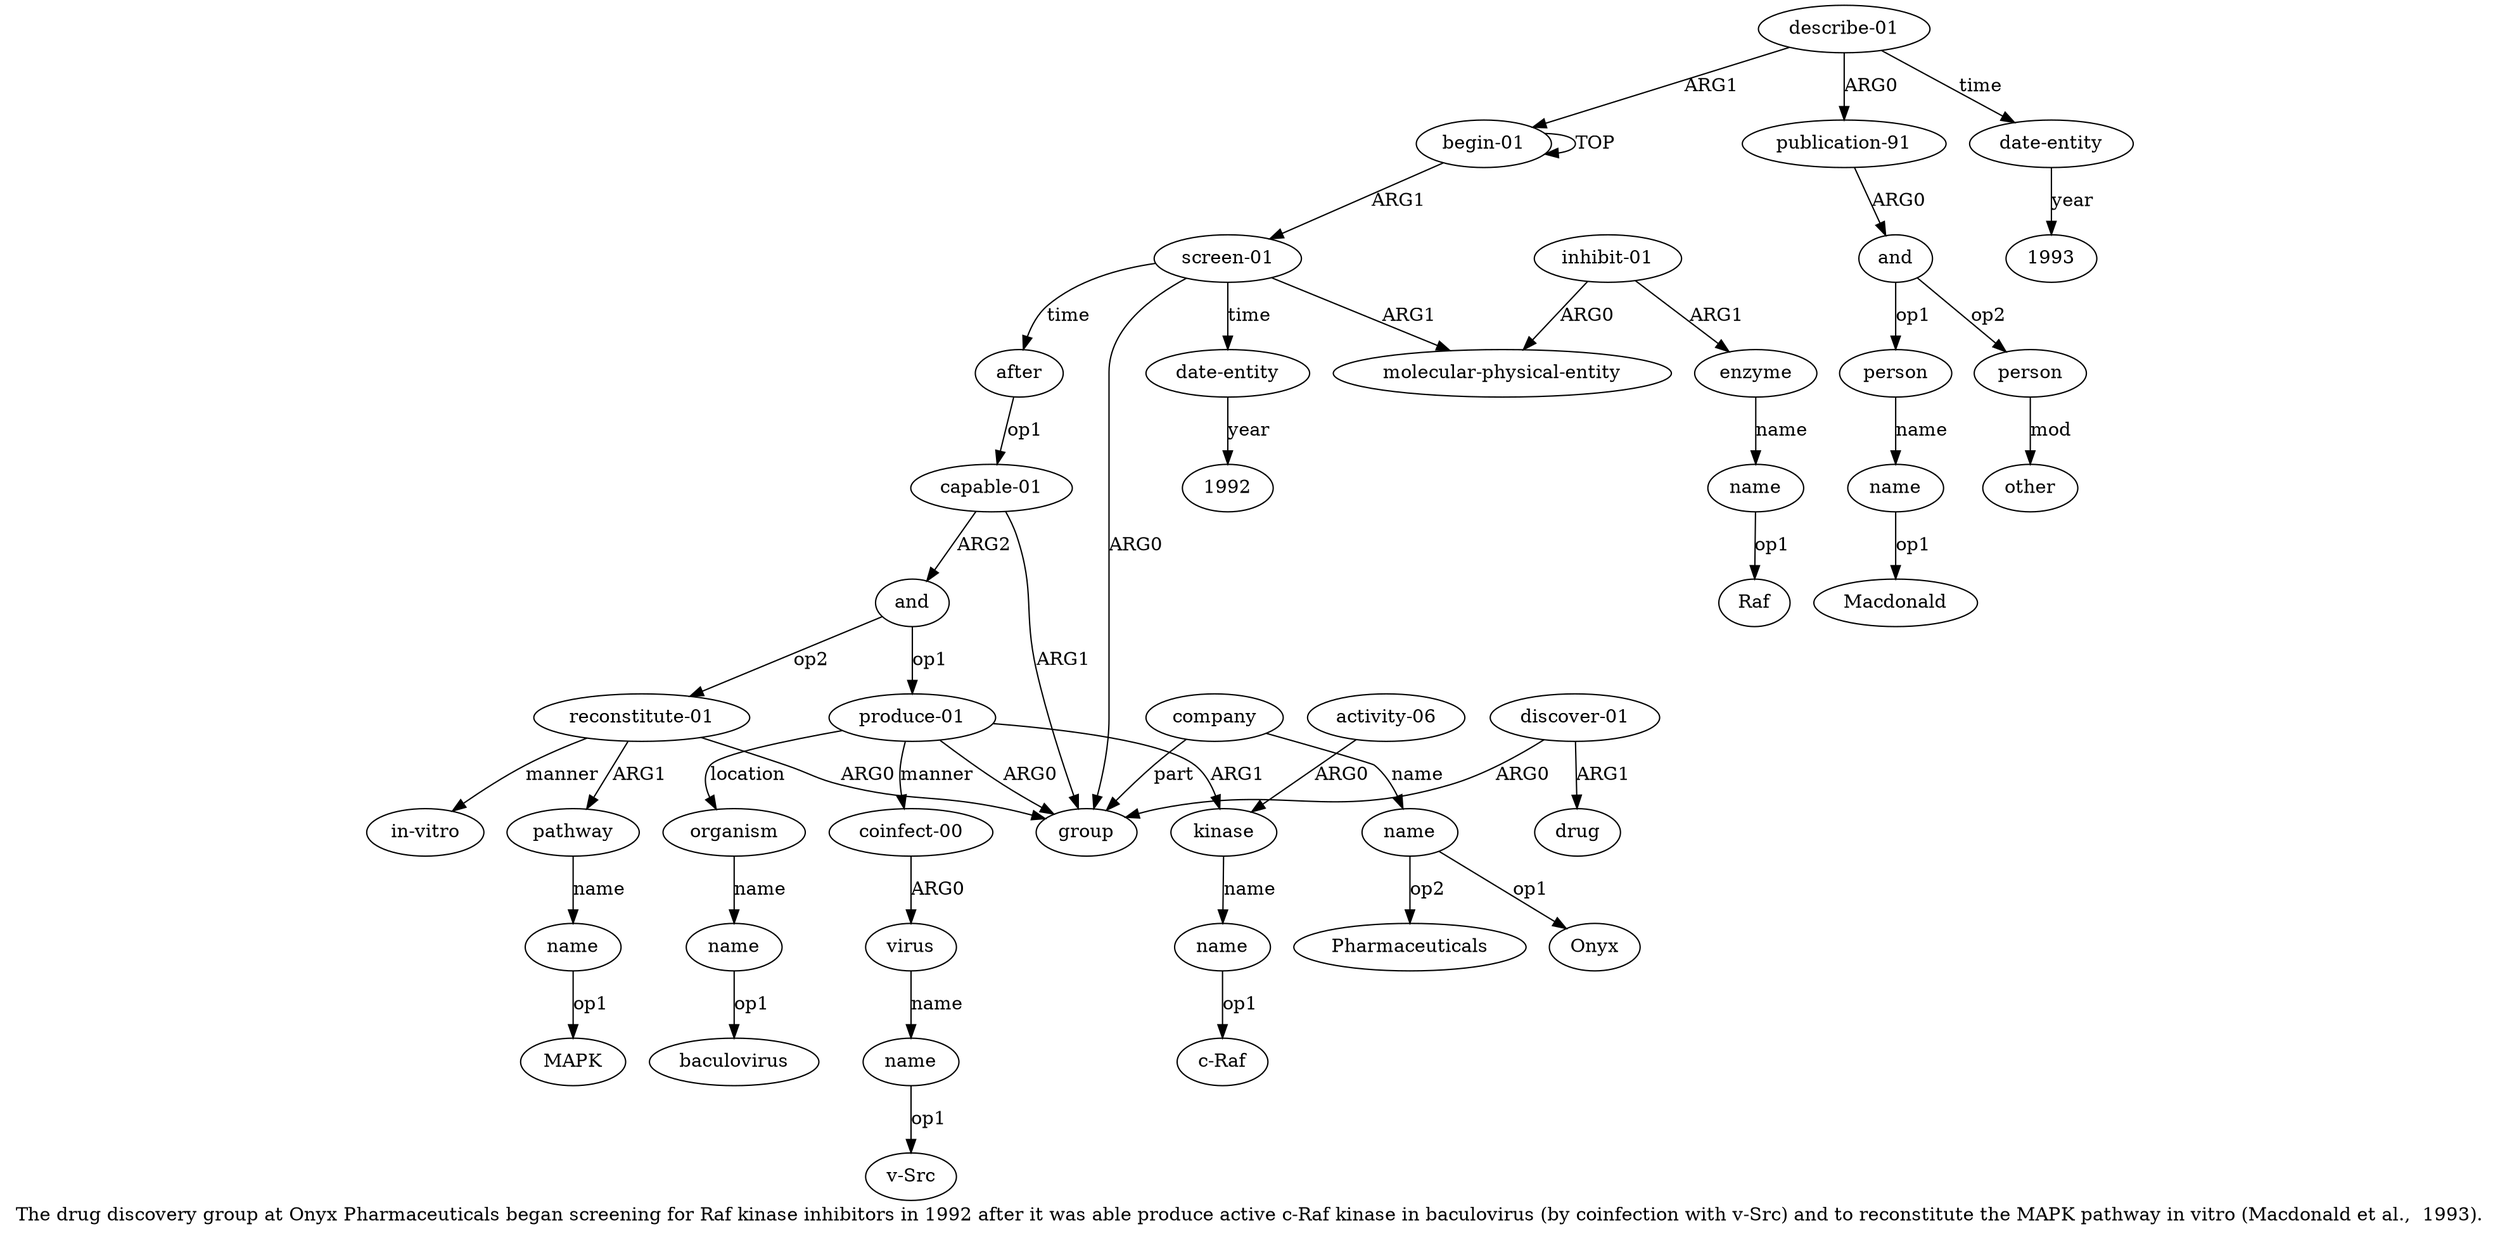 digraph  {
	graph [label="The drug discovery group at Onyx Pharmaceuticals began screening for Raf kinase inhibitors in 1992 after it was able produce active \
c-Raf kinase in baculovirus (by coinfection with v-Src) and to reconstitute the MAPK pathway in vitro (Macdonald et al.,  1993)."];
	node [label="\N"];
	a20	 [color=black,
		gold_ind=20,
		gold_label=virus,
		label=virus,
		test_ind=20,
		test_label=virus];
	a21	 [color=black,
		gold_ind=21,
		gold_label=name,
		label=name,
		test_ind=21,
		test_label=name];
	a20 -> a21 [key=0,
	color=black,
	gold_label=name,
	label=name,
	test_label=name];
"a21 v-Src" [color=black,
	gold_ind=-1,
	gold_label="v-Src",
	label="v-Src",
	test_ind=-1,
	test_label="v-Src"];
a21 -> "a21 v-Src" [key=0,
color=black,
gold_label=op1,
label=op1,
test_label=op1];
a22 [color=black,
gold_ind=22,
gold_label=organism,
label=organism,
test_ind=22,
test_label=organism];
a23 [color=black,
gold_ind=23,
gold_label=name,
label=name,
test_ind=23,
test_label=name];
a22 -> a23 [key=0,
color=black,
gold_label=name,
label=name,
test_label=name];
"a23 baculovirus" [color=black,
gold_ind=-1,
gold_label=baculovirus,
label=baculovirus,
test_ind=-1,
test_label=baculovirus];
a23 -> "a23 baculovirus" [key=0,
color=black,
gold_label=op1,
label=op1,
test_label=op1];
a24 [color=black,
gold_ind=24,
gold_label="reconstitute-01",
label="reconstitute-01",
test_ind=24,
test_label="reconstitute-01"];
a25 [color=black,
gold_ind=25,
gold_label=pathway,
label=pathway,
test_ind=25,
test_label=pathway];
a24 -> a25 [key=0,
color=black,
gold_label=ARG1,
label=ARG1,
test_label=ARG1];
a27 [color=black,
gold_ind=27,
gold_label="in-vitro",
label="in-vitro",
test_ind=27,
test_label="in-vitro"];
a24 -> a27 [key=0,
color=black,
gold_label=manner,
label=manner,
test_label=manner];
a2 [color=black,
gold_ind=2,
gold_label=group,
label=group,
test_ind=2,
test_label=group];
a24 -> a2 [key=0,
color=black,
gold_label=ARG0,
label=ARG0,
test_label=ARG0];
a26 [color=black,
gold_ind=26,
gold_label=name,
label=name,
test_ind=26,
test_label=name];
a25 -> a26 [key=0,
color=black,
gold_label=name,
label=name,
test_label=name];
"a26 MAPK" [color=black,
gold_ind=-1,
gold_label=MAPK,
label=MAPK,
test_ind=-1,
test_label=MAPK];
a26 -> "a26 MAPK" [key=0,
color=black,
gold_label=op1,
label=op1,
test_label=op1];
a28 [color=black,
gold_ind=28,
gold_label="describe-01",
label="describe-01",
test_ind=28,
test_label="describe-01"];
a29 [color=black,
gold_ind=29,
gold_label="publication-91",
label="publication-91",
test_ind=29,
test_label="publication-91"];
a28 -> a29 [key=0,
color=black,
gold_label=ARG0,
label=ARG0,
test_label=ARG0];
a35 [color=black,
gold_ind=35,
gold_label="date-entity",
label="date-entity",
test_ind=35,
test_label="date-entity"];
a28 -> a35 [key=0,
color=black,
gold_label=time,
label=time,
test_label=time];
a0 [color=black,
gold_ind=0,
gold_label="begin-01",
label="begin-01",
test_ind=0,
test_label="begin-01"];
a28 -> a0 [key=0,
color=black,
gold_label=ARG1,
label=ARG1,
test_label=ARG1];
a30 [color=black,
gold_ind=30,
gold_label=and,
label=and,
test_ind=30,
test_label=and];
a29 -> a30 [key=0,
color=black,
gold_label=ARG0,
label=ARG0,
test_label=ARG0];
a31 [color=black,
gold_ind=31,
gold_label=person,
label=person,
test_ind=31,
test_label=person];
a32 [color=black,
gold_ind=32,
gold_label=name,
label=name,
test_ind=32,
test_label=name];
a31 -> a32 [key=0,
color=black,
gold_label=name,
label=name,
test_label=name];
a30 -> a31 [key=0,
color=black,
gold_label=op1,
label=op1,
test_label=op1];
a33 [color=black,
gold_ind=33,
gold_label=person,
label=person,
test_ind=33,
test_label=person];
a30 -> a33 [key=0,
color=black,
gold_label=op2,
label=op2,
test_label=op2];
a34 [color=black,
gold_ind=34,
gold_label=other,
label=other,
test_ind=34,
test_label=other];
a33 -> a34 [key=0,
color=black,
gold_label=mod,
label=mod,
test_label=mod];
"a35 1993" [color=black,
gold_ind=-1,
gold_label=1993,
label=1993,
test_ind=-1,
test_label=1993];
a35 -> "a35 1993" [key=0,
color=black,
gold_label=year,
label=year,
test_label=year];
"a4 Pharmaceuticals" [color=black,
gold_ind=-1,
gold_label=Pharmaceuticals,
label=Pharmaceuticals,
test_ind=-1,
test_label=Pharmaceuticals];
"a17 c-Raf" [color=black,
gold_ind=-1,
gold_label="c-Raf",
label="c-Raf",
test_ind=-1,
test_label="c-Raf"];
"a4 Onyx" [color=black,
gold_ind=-1,
gold_label=Onyx,
label=Onyx,
test_ind=-1,
test_label=Onyx];
"a32 Macdonald" [color=black,
gold_ind=-1,
gold_label=Macdonald,
label=Macdonald,
test_ind=-1,
test_label=Macdonald];
a32 -> "a32 Macdonald" [key=0,
color=black,
gold_label=op1,
label=op1,
test_label=op1];
a15 [color=black,
gold_ind=15,
gold_label="produce-01",
label="produce-01",
test_ind=15,
test_label="produce-01"];
a15 -> a22 [key=0,
color=black,
gold_label=location,
label=location,
test_label=location];
a16 [color=black,
gold_ind=16,
gold_label=kinase,
label=kinase,
test_ind=16,
test_label=kinase];
a15 -> a16 [key=0,
color=black,
gold_label=ARG1,
label=ARG1,
test_label=ARG1];
a19 [color=black,
gold_ind=19,
gold_label="coinfect-00",
label="coinfect-00",
test_ind=19,
test_label="coinfect-00"];
a15 -> a19 [key=0,
color=black,
gold_label=manner,
label=manner,
test_label=manner];
a15 -> a2 [key=0,
color=black,
gold_label=ARG0,
label=ARG0,
test_label=ARG0];
a14 [color=black,
gold_ind=14,
gold_label=and,
label=and,
test_ind=14,
test_label=and];
a14 -> a24 [key=0,
color=black,
gold_label=op2,
label=op2,
test_label=op2];
a14 -> a15 [key=0,
color=black,
gold_label=op1,
label=op1,
test_label=op1];
a17 [color=black,
gold_ind=17,
gold_label=name,
label=name,
test_ind=17,
test_label=name];
a17 -> "a17 c-Raf" [key=0,
color=black,
gold_label=op1,
label=op1,
test_label=op1];
a16 -> a17 [key=0,
color=black,
gold_label=name,
label=name,
test_label=name];
a11 [color=black,
gold_ind=11,
gold_label="date-entity",
label="date-entity",
test_ind=11,
test_label="date-entity"];
"a11 1992" [color=black,
gold_ind=-1,
gold_label=1992,
label=1992,
test_ind=-1,
test_label=1992];
a11 -> "a11 1992" [key=0,
color=black,
gold_label=year,
label=year,
test_label=year];
a10 [color=black,
gold_ind=10,
gold_label=name,
label=name,
test_ind=10,
test_label=name];
"a10 Raf" [color=black,
gold_ind=-1,
gold_label=Raf,
label=Raf,
test_ind=-1,
test_label=Raf];
a10 -> "a10 Raf" [key=0,
color=black,
gold_label=op1,
label=op1,
test_label=op1];
a13 [color=black,
gold_ind=13,
gold_label="capable-01",
label="capable-01",
test_ind=13,
test_label="capable-01"];
a13 -> a14 [key=0,
color=black,
gold_label=ARG2,
label=ARG2,
test_label=ARG2];
a13 -> a2 [key=0,
color=black,
gold_label=ARG1,
label=ARG1,
test_label=ARG1];
a12 [color=black,
gold_ind=12,
gold_label=after,
label=after,
test_ind=12,
test_label=after];
a12 -> a13 [key=0,
color=black,
gold_label=op1,
label=op1,
test_label=op1];
a19 -> a20 [key=0,
color=black,
gold_label=ARG0,
label=ARG0,
test_label=ARG0];
a18 [color=black,
gold_ind=18,
gold_label="activity-06",
label="activity-06",
test_ind=18,
test_label="activity-06"];
a18 -> a16 [key=0,
color=black,
gold_label=ARG0,
label=ARG0,
test_label=ARG0];
a1 [color=black,
gold_ind=1,
gold_label="screen-01",
label="screen-01",
test_ind=1,
test_label="screen-01"];
a1 -> a11 [key=0,
color=black,
gold_label=time,
label=time,
test_label=time];
a1 -> a12 [key=0,
color=black,
gold_label=time,
label=time,
test_label=time];
a1 -> a2 [key=0,
color=black,
gold_label=ARG0,
label=ARG0,
test_label=ARG0];
a7 [color=black,
gold_ind=7,
gold_label="molecular-physical-entity",
label="molecular-physical-entity",
test_ind=7,
test_label="molecular-physical-entity"];
a1 -> a7 [key=0,
color=black,
gold_label=ARG1,
label=ARG1,
test_label=ARG1];
a0 -> a1 [key=0,
color=black,
gold_label=ARG1,
label=ARG1,
test_label=ARG1];
a0 -> a0 [key=0,
color=black,
gold_label=TOP,
label=TOP,
test_label=TOP];
a3 [color=black,
gold_ind=3,
gold_label=company,
label=company,
test_ind=3,
test_label=company];
a3 -> a2 [key=0,
color=black,
gold_label=part,
label=part,
test_label=part];
a4 [color=black,
gold_ind=4,
gold_label=name,
label=name,
test_ind=4,
test_label=name];
a3 -> a4 [key=0,
color=black,
gold_label=name,
label=name,
test_label=name];
a5 [color=black,
gold_ind=5,
gold_label="discover-01",
label="discover-01",
test_ind=5,
test_label="discover-01"];
a5 -> a2 [key=0,
color=black,
gold_label=ARG0,
label=ARG0,
test_label=ARG0];
a6 [color=black,
gold_ind=6,
gold_label=drug,
label=drug,
test_ind=6,
test_label=drug];
a5 -> a6 [key=0,
color=black,
gold_label=ARG1,
label=ARG1,
test_label=ARG1];
a4 -> "a4 Pharmaceuticals" [key=0,
color=black,
gold_label=op2,
label=op2,
test_label=op2];
a4 -> "a4 Onyx" [key=0,
color=black,
gold_label=op1,
label=op1,
test_label=op1];
a9 [color=black,
gold_ind=9,
gold_label=enzyme,
label=enzyme,
test_ind=9,
test_label=enzyme];
a9 -> a10 [key=0,
color=black,
gold_label=name,
label=name,
test_label=name];
a8 [color=black,
gold_ind=8,
gold_label="inhibit-01",
label="inhibit-01",
test_ind=8,
test_label="inhibit-01"];
a8 -> a7 [key=0,
color=black,
gold_label=ARG0,
label=ARG0,
test_label=ARG0];
a8 -> a9 [key=0,
color=black,
gold_label=ARG1,
label=ARG1,
test_label=ARG1];
}
